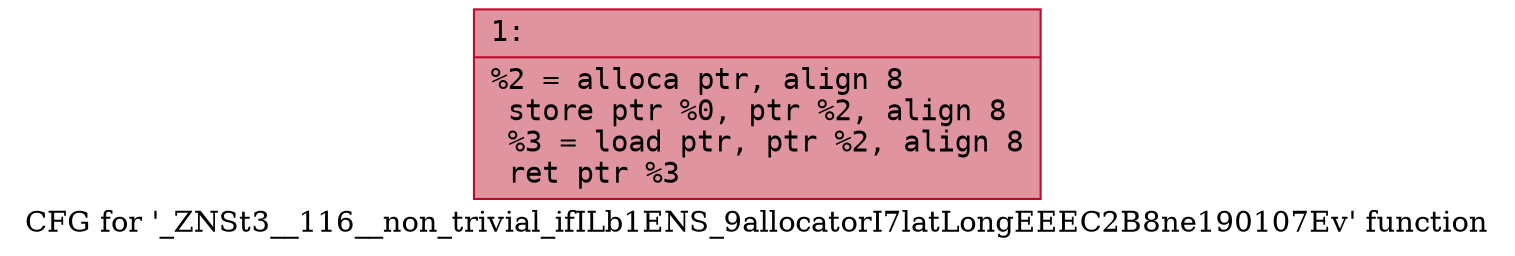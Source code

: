digraph "CFG for '_ZNSt3__116__non_trivial_ifILb1ENS_9allocatorI7latLongEEEC2B8ne190107Ev' function" {
	label="CFG for '_ZNSt3__116__non_trivial_ifILb1ENS_9allocatorI7latLongEEEC2B8ne190107Ev' function";

	Node0x60000177fb60 [shape=record,color="#b70d28ff", style=filled, fillcolor="#b70d2870" fontname="Courier",label="{1:\l|  %2 = alloca ptr, align 8\l  store ptr %0, ptr %2, align 8\l  %3 = load ptr, ptr %2, align 8\l  ret ptr %3\l}"];
}
